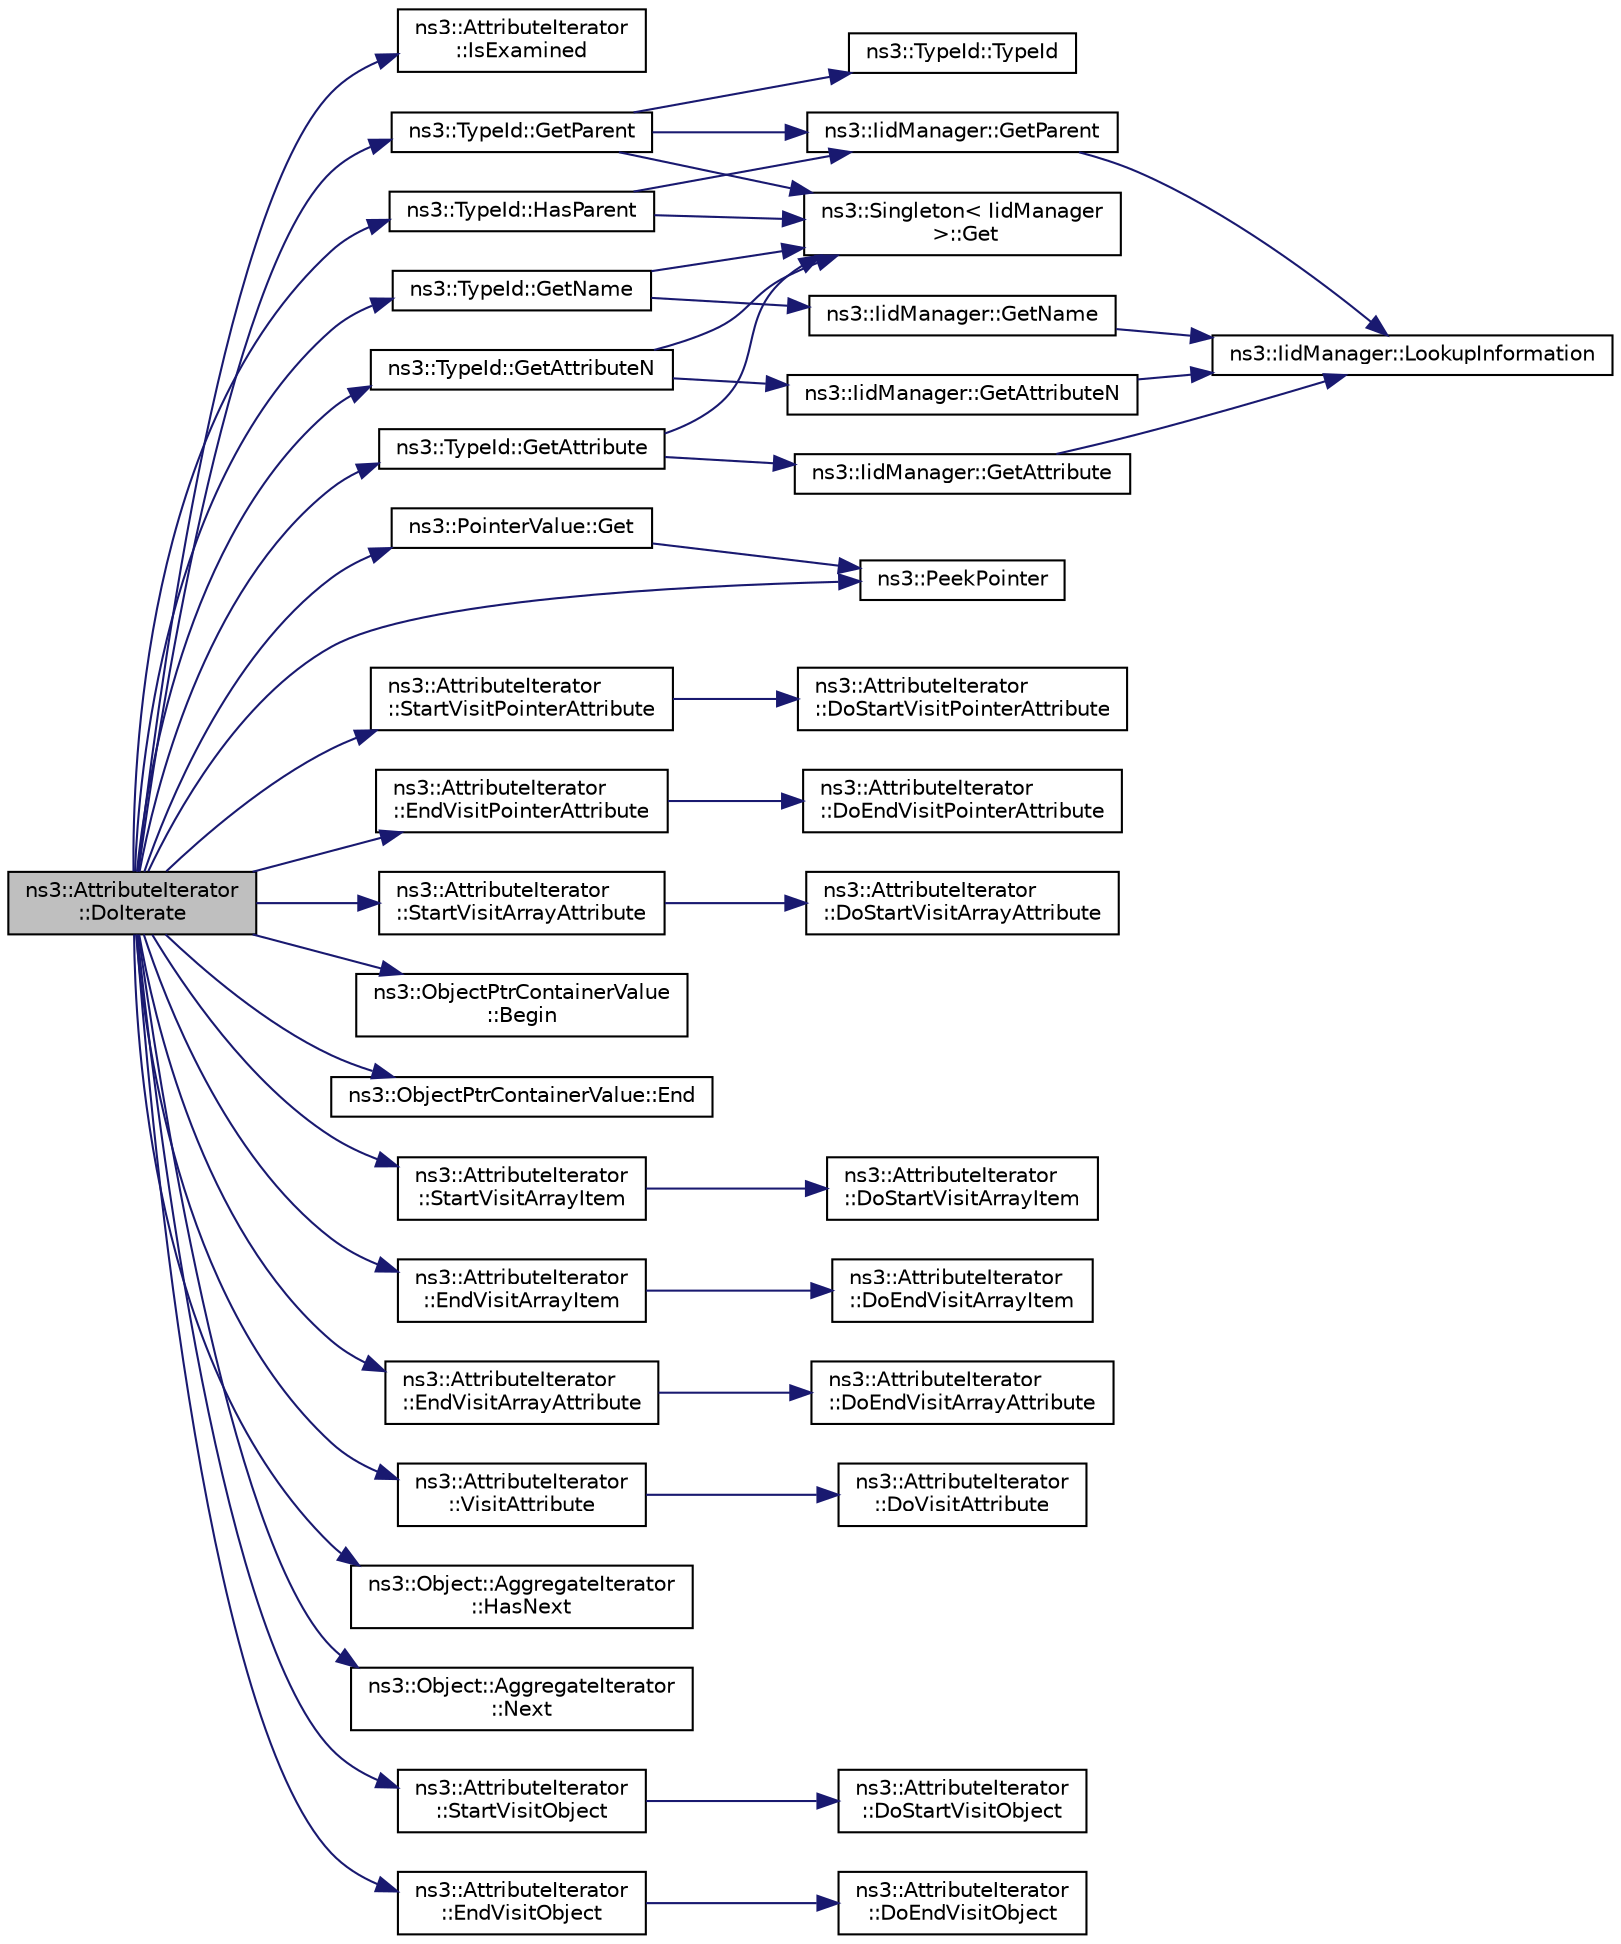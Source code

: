 digraph "ns3::AttributeIterator::DoIterate"
{
  edge [fontname="Helvetica",fontsize="10",labelfontname="Helvetica",labelfontsize="10"];
  node [fontname="Helvetica",fontsize="10",shape=record];
  rankdir="LR";
  Node1 [label="ns3::AttributeIterator\l::DoIterate",height=0.2,width=0.4,color="black", fillcolor="grey75", style="filled", fontcolor="black"];
  Node1 -> Node2 [color="midnightblue",fontsize="10",style="solid"];
  Node2 [label="ns3::AttributeIterator\l::IsExamined",height=0.2,width=0.4,color="black", fillcolor="white", style="filled",URL="$d0/de5/classns3_1_1AttributeIterator.html#a2875dc7947e54711f8529f59ee9e510e"];
  Node1 -> Node3 [color="midnightblue",fontsize="10",style="solid"];
  Node3 [label="ns3::TypeId::HasParent",height=0.2,width=0.4,color="black", fillcolor="white", style="filled",URL="$d6/d11/classns3_1_1TypeId.html#ab99027609ac10e4da99a8c2b978f60ac"];
  Node3 -> Node4 [color="midnightblue",fontsize="10",style="solid"];
  Node4 [label="ns3::Singleton\< IidManager\l \>::Get",height=0.2,width=0.4,color="black", fillcolor="white", style="filled",URL="$d8/d77/classns3_1_1Singleton.html#a80a2cd3c25a27ea72add7a9f7a141ffa"];
  Node3 -> Node5 [color="midnightblue",fontsize="10",style="solid"];
  Node5 [label="ns3::IidManager::GetParent",height=0.2,width=0.4,color="black", fillcolor="white", style="filled",URL="$d4/d1c/classns3_1_1IidManager.html#a504f9d76281bd6149556b1d15e80231d"];
  Node5 -> Node6 [color="midnightblue",fontsize="10",style="solid"];
  Node6 [label="ns3::IidManager::LookupInformation",height=0.2,width=0.4,color="black", fillcolor="white", style="filled",URL="$d4/d1c/classns3_1_1IidManager.html#a6b1f4ba2815dba27a377e8a8db2384cf"];
  Node1 -> Node7 [color="midnightblue",fontsize="10",style="solid"];
  Node7 [label="ns3::TypeId::GetParent",height=0.2,width=0.4,color="black", fillcolor="white", style="filled",URL="$d6/d11/classns3_1_1TypeId.html#ac51f28398d2ef1f9a7790047c43dd22c"];
  Node7 -> Node4 [color="midnightblue",fontsize="10",style="solid"];
  Node7 -> Node5 [color="midnightblue",fontsize="10",style="solid"];
  Node7 -> Node8 [color="midnightblue",fontsize="10",style="solid"];
  Node8 [label="ns3::TypeId::TypeId",height=0.2,width=0.4,color="black", fillcolor="white", style="filled",URL="$d6/d11/classns3_1_1TypeId.html#ab76e26690f1af4f1cffa6a72245e8928"];
  Node1 -> Node9 [color="midnightblue",fontsize="10",style="solid"];
  Node9 [label="ns3::TypeId::GetName",height=0.2,width=0.4,color="black", fillcolor="white", style="filled",URL="$d6/d11/classns3_1_1TypeId.html#aa3c41c79ae428b3cb396a9c6bb3ef314"];
  Node9 -> Node4 [color="midnightblue",fontsize="10",style="solid"];
  Node9 -> Node10 [color="midnightblue",fontsize="10",style="solid"];
  Node10 [label="ns3::IidManager::GetName",height=0.2,width=0.4,color="black", fillcolor="white", style="filled",URL="$d4/d1c/classns3_1_1IidManager.html#a5d68d0f0f44594dcdec239dbdb5bf53c"];
  Node10 -> Node6 [color="midnightblue",fontsize="10",style="solid"];
  Node1 -> Node11 [color="midnightblue",fontsize="10",style="solid"];
  Node11 [label="ns3::TypeId::GetAttributeN",height=0.2,width=0.4,color="black", fillcolor="white", style="filled",URL="$d6/d11/classns3_1_1TypeId.html#a679c4713f613126a51eb400b345302cb"];
  Node11 -> Node4 [color="midnightblue",fontsize="10",style="solid"];
  Node11 -> Node12 [color="midnightblue",fontsize="10",style="solid"];
  Node12 [label="ns3::IidManager::GetAttributeN",height=0.2,width=0.4,color="black", fillcolor="white", style="filled",URL="$d4/d1c/classns3_1_1IidManager.html#aecf79ed6edb63647774dbfe90cc4f1e2"];
  Node12 -> Node6 [color="midnightblue",fontsize="10",style="solid"];
  Node1 -> Node13 [color="midnightblue",fontsize="10",style="solid"];
  Node13 [label="ns3::TypeId::GetAttribute",height=0.2,width=0.4,color="black", fillcolor="white", style="filled",URL="$d6/d11/classns3_1_1TypeId.html#aa1b746e64e606f94cbedda7cf89788c2"];
  Node13 -> Node4 [color="midnightblue",fontsize="10",style="solid"];
  Node13 -> Node14 [color="midnightblue",fontsize="10",style="solid"];
  Node14 [label="ns3::IidManager::GetAttribute",height=0.2,width=0.4,color="black", fillcolor="white", style="filled",URL="$d4/d1c/classns3_1_1IidManager.html#ae511907e47b48166763e60c583a5a940"];
  Node14 -> Node6 [color="midnightblue",fontsize="10",style="solid"];
  Node1 -> Node15 [color="midnightblue",fontsize="10",style="solid"];
  Node15 [label="ns3::PeekPointer",height=0.2,width=0.4,color="black", fillcolor="white", style="filled",URL="$d7/d2e/namespacens3.html#af2a7557fe9afdd98d8f6f8f6e412cf5a"];
  Node1 -> Node16 [color="midnightblue",fontsize="10",style="solid"];
  Node16 [label="ns3::PointerValue::Get",height=0.2,width=0.4,color="black", fillcolor="white", style="filled",URL="$d4/d53/classns3_1_1PointerValue.html#ae8e90fe3c0810cd6e4e1b1ba31f52a66"];
  Node16 -> Node15 [color="midnightblue",fontsize="10",style="solid"];
  Node1 -> Node17 [color="midnightblue",fontsize="10",style="solid"];
  Node17 [label="ns3::AttributeIterator\l::StartVisitPointerAttribute",height=0.2,width=0.4,color="black", fillcolor="white", style="filled",URL="$d0/de5/classns3_1_1AttributeIterator.html#ae64fc62245f72c257ef7d5b8e1f8caea"];
  Node17 -> Node18 [color="midnightblue",fontsize="10",style="solid"];
  Node18 [label="ns3::AttributeIterator\l::DoStartVisitPointerAttribute",height=0.2,width=0.4,color="black", fillcolor="white", style="filled",URL="$d0/de5/classns3_1_1AttributeIterator.html#a101dfcfe4d049b247af9bc6be2b0e76e"];
  Node1 -> Node19 [color="midnightblue",fontsize="10",style="solid"];
  Node19 [label="ns3::AttributeIterator\l::EndVisitPointerAttribute",height=0.2,width=0.4,color="black", fillcolor="white", style="filled",URL="$d0/de5/classns3_1_1AttributeIterator.html#af9ce0540929ea6defa9bb675814760f4"];
  Node19 -> Node20 [color="midnightblue",fontsize="10",style="solid"];
  Node20 [label="ns3::AttributeIterator\l::DoEndVisitPointerAttribute",height=0.2,width=0.4,color="black", fillcolor="white", style="filled",URL="$d0/de5/classns3_1_1AttributeIterator.html#a1d8887c8a7283f8c09539571809dbe65"];
  Node1 -> Node21 [color="midnightblue",fontsize="10",style="solid"];
  Node21 [label="ns3::AttributeIterator\l::StartVisitArrayAttribute",height=0.2,width=0.4,color="black", fillcolor="white", style="filled",URL="$d0/de5/classns3_1_1AttributeIterator.html#a5b850640b21a8ced46c4109be804a84a"];
  Node21 -> Node22 [color="midnightblue",fontsize="10",style="solid"];
  Node22 [label="ns3::AttributeIterator\l::DoStartVisitArrayAttribute",height=0.2,width=0.4,color="black", fillcolor="white", style="filled",URL="$d0/de5/classns3_1_1AttributeIterator.html#aee1c22a578b81f11e10342465e1ba424"];
  Node1 -> Node23 [color="midnightblue",fontsize="10",style="solid"];
  Node23 [label="ns3::ObjectPtrContainerValue\l::Begin",height=0.2,width=0.4,color="black", fillcolor="white", style="filled",URL="$db/dcc/classns3_1_1ObjectPtrContainerValue.html#a2dd05c2e7483eb2eeeb0b2389f238815"];
  Node1 -> Node24 [color="midnightblue",fontsize="10",style="solid"];
  Node24 [label="ns3::ObjectPtrContainerValue::End",height=0.2,width=0.4,color="black", fillcolor="white", style="filled",URL="$db/dcc/classns3_1_1ObjectPtrContainerValue.html#a45b7448cf99d2629260c21f740b904d0"];
  Node1 -> Node25 [color="midnightblue",fontsize="10",style="solid"];
  Node25 [label="ns3::AttributeIterator\l::StartVisitArrayItem",height=0.2,width=0.4,color="black", fillcolor="white", style="filled",URL="$d0/de5/classns3_1_1AttributeIterator.html#aa437c2c642c6541b01cf7abcfe92dcaf"];
  Node25 -> Node26 [color="midnightblue",fontsize="10",style="solid"];
  Node26 [label="ns3::AttributeIterator\l::DoStartVisitArrayItem",height=0.2,width=0.4,color="black", fillcolor="white", style="filled",URL="$d0/de5/classns3_1_1AttributeIterator.html#ac421482976fe8c0b4c50ec8ef926411a"];
  Node1 -> Node27 [color="midnightblue",fontsize="10",style="solid"];
  Node27 [label="ns3::AttributeIterator\l::EndVisitArrayItem",height=0.2,width=0.4,color="black", fillcolor="white", style="filled",URL="$d0/de5/classns3_1_1AttributeIterator.html#a9fe5a4891c256c2e934e0eadf0e4557a"];
  Node27 -> Node28 [color="midnightblue",fontsize="10",style="solid"];
  Node28 [label="ns3::AttributeIterator\l::DoEndVisitArrayItem",height=0.2,width=0.4,color="black", fillcolor="white", style="filled",URL="$d0/de5/classns3_1_1AttributeIterator.html#a0c7b599cd2036e6eafccb2b341c7077c"];
  Node1 -> Node29 [color="midnightblue",fontsize="10",style="solid"];
  Node29 [label="ns3::AttributeIterator\l::EndVisitArrayAttribute",height=0.2,width=0.4,color="black", fillcolor="white", style="filled",URL="$d0/de5/classns3_1_1AttributeIterator.html#a7fa62d06b3f83411f250091217f253de"];
  Node29 -> Node30 [color="midnightblue",fontsize="10",style="solid"];
  Node30 [label="ns3::AttributeIterator\l::DoEndVisitArrayAttribute",height=0.2,width=0.4,color="black", fillcolor="white", style="filled",URL="$d0/de5/classns3_1_1AttributeIterator.html#a0969a536eedefb669cd183f5a6158637"];
  Node1 -> Node31 [color="midnightblue",fontsize="10",style="solid"];
  Node31 [label="ns3::AttributeIterator\l::VisitAttribute",height=0.2,width=0.4,color="black", fillcolor="white", style="filled",URL="$d0/de5/classns3_1_1AttributeIterator.html#a43d0c36078a9b5c233102bc9daf5fed3"];
  Node31 -> Node32 [color="midnightblue",fontsize="10",style="solid"];
  Node32 [label="ns3::AttributeIterator\l::DoVisitAttribute",height=0.2,width=0.4,color="black", fillcolor="white", style="filled",URL="$d0/de5/classns3_1_1AttributeIterator.html#a6e4a614634b16fbdddd1d472928b5c12"];
  Node1 -> Node33 [color="midnightblue",fontsize="10",style="solid"];
  Node33 [label="ns3::Object::AggregateIterator\l::HasNext",height=0.2,width=0.4,color="black", fillcolor="white", style="filled",URL="$d0/deb/classns3_1_1Object_1_1AggregateIterator.html#ac1c1e997ffc59341594cba265e8c363b"];
  Node1 -> Node34 [color="midnightblue",fontsize="10",style="solid"];
  Node34 [label="ns3::Object::AggregateIterator\l::Next",height=0.2,width=0.4,color="black", fillcolor="white", style="filled",URL="$d0/deb/classns3_1_1Object_1_1AggregateIterator.html#a894f339a7c84411cb99bd2d392d175eb"];
  Node1 -> Node35 [color="midnightblue",fontsize="10",style="solid"];
  Node35 [label="ns3::AttributeIterator\l::StartVisitObject",height=0.2,width=0.4,color="black", fillcolor="white", style="filled",URL="$d0/de5/classns3_1_1AttributeIterator.html#a2702b2e4a022569d53ed28d263631d39"];
  Node35 -> Node36 [color="midnightblue",fontsize="10",style="solid"];
  Node36 [label="ns3::AttributeIterator\l::DoStartVisitObject",height=0.2,width=0.4,color="black", fillcolor="white", style="filled",URL="$d0/de5/classns3_1_1AttributeIterator.html#ad2f91f9e3802a20e25a2c7e4dccc442d"];
  Node1 -> Node37 [color="midnightblue",fontsize="10",style="solid"];
  Node37 [label="ns3::AttributeIterator\l::EndVisitObject",height=0.2,width=0.4,color="black", fillcolor="white", style="filled",URL="$d0/de5/classns3_1_1AttributeIterator.html#a7dce7fbd38eac6791990661c03ca1ff3"];
  Node37 -> Node38 [color="midnightblue",fontsize="10",style="solid"];
  Node38 [label="ns3::AttributeIterator\l::DoEndVisitObject",height=0.2,width=0.4,color="black", fillcolor="white", style="filled",URL="$d0/de5/classns3_1_1AttributeIterator.html#af0cf05d44b7fc7dce0151137f141fd5a"];
}
